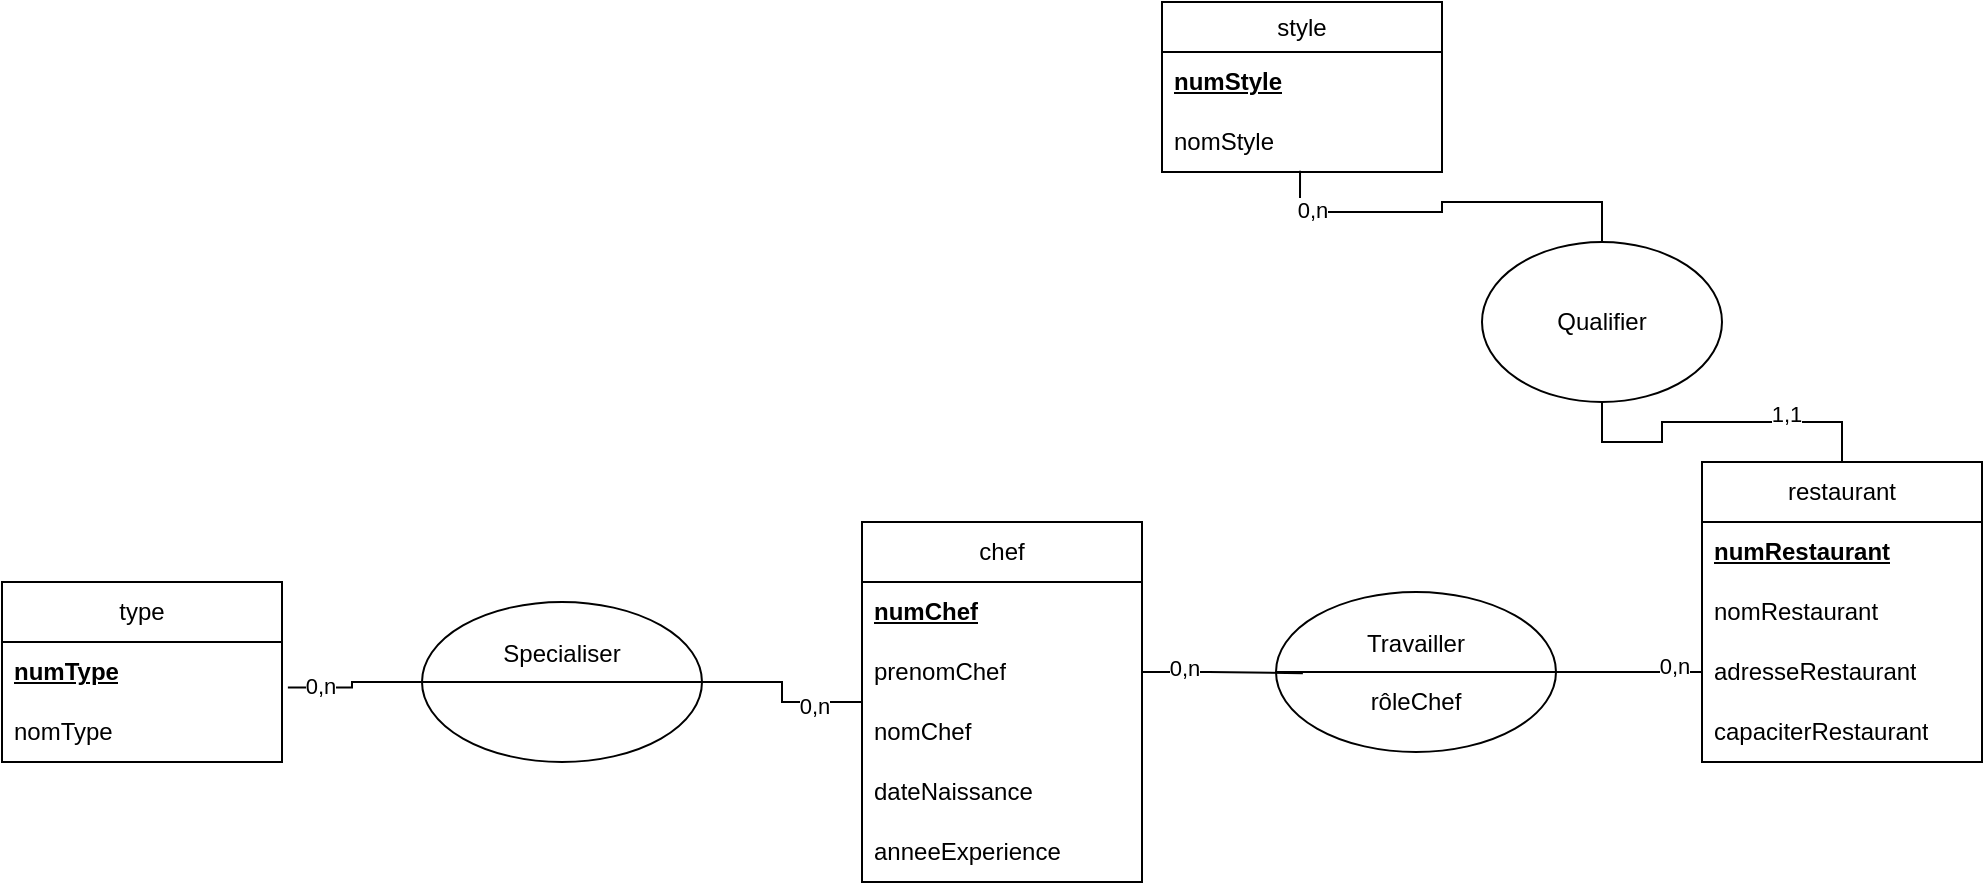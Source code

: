 <mxfile version="26.1.1" pages="3">
  <diagram name="mcd" id="TkbQL90yVAFRv39tWfYX">
    <mxGraphModel dx="1050" dy="1708" grid="1" gridSize="10" guides="1" tooltips="1" connect="1" arrows="1" fold="1" page="1" pageScale="1" pageWidth="827" pageHeight="1169" math="0" shadow="0">
      <root>
        <mxCell id="0" />
        <mxCell id="1" parent="0" />
        <mxCell id="Yyo-QYmHLI4kp4ZCYcUg-14" style="edgeStyle=orthogonalEdgeStyle;rounded=0;orthogonalLoop=1;jettySize=auto;html=1;entryX=1;entryY=0.5;entryDx=0;entryDy=0;endArrow=none;startFill=0;" edge="1" parent="1" source="Yyo-QYmHLI4kp4ZCYcUg-2" target="Yyo-QYmHLI4kp4ZCYcUg-12">
          <mxGeometry relative="1" as="geometry" />
        </mxCell>
        <mxCell id="Yyo-QYmHLI4kp4ZCYcUg-16" value="0,n" style="edgeLabel;html=1;align=center;verticalAlign=middle;resizable=0;points=[];" vertex="1" connectable="0" parent="Yyo-QYmHLI4kp4ZCYcUg-14">
          <mxGeometry x="-0.459" y="2" relative="1" as="geometry">
            <mxPoint as="offset" />
          </mxGeometry>
        </mxCell>
        <mxCell id="Yyo-QYmHLI4kp4ZCYcUg-2" value="chef" style="swimlane;fontStyle=0;childLayout=stackLayout;horizontal=1;startSize=30;horizontalStack=0;resizeParent=1;resizeParentMax=0;resizeLast=0;collapsible=1;marginBottom=0;whiteSpace=wrap;html=1;" vertex="1" parent="1">
          <mxGeometry x="480" y="110" width="140" height="180" as="geometry" />
        </mxCell>
        <mxCell id="Yyo-QYmHLI4kp4ZCYcUg-3" value="&lt;b&gt;&lt;u&gt;numChef&lt;/u&gt;&lt;/b&gt;" style="text;strokeColor=none;fillColor=none;align=left;verticalAlign=middle;spacingLeft=4;spacingRight=4;overflow=hidden;points=[[0,0.5],[1,0.5]];portConstraint=eastwest;rotatable=0;whiteSpace=wrap;html=1;" vertex="1" parent="Yyo-QYmHLI4kp4ZCYcUg-2">
          <mxGeometry y="30" width="140" height="30" as="geometry" />
        </mxCell>
        <mxCell id="Yyo-QYmHLI4kp4ZCYcUg-4" value="prenomChef" style="text;strokeColor=none;fillColor=none;align=left;verticalAlign=middle;spacingLeft=4;spacingRight=4;overflow=hidden;points=[[0,0.5],[1,0.5]];portConstraint=eastwest;rotatable=0;whiteSpace=wrap;html=1;" vertex="1" parent="Yyo-QYmHLI4kp4ZCYcUg-2">
          <mxGeometry y="60" width="140" height="30" as="geometry" />
        </mxCell>
        <mxCell id="Yyo-QYmHLI4kp4ZCYcUg-5" value="nomChef" style="text;strokeColor=none;fillColor=none;align=left;verticalAlign=middle;spacingLeft=4;spacingRight=4;overflow=hidden;points=[[0,0.5],[1,0.5]];portConstraint=eastwest;rotatable=0;whiteSpace=wrap;html=1;" vertex="1" parent="Yyo-QYmHLI4kp4ZCYcUg-2">
          <mxGeometry y="90" width="140" height="30" as="geometry" />
        </mxCell>
        <mxCell id="Yyo-QYmHLI4kp4ZCYcUg-6" value="dateNaissance" style="text;strokeColor=none;fillColor=none;align=left;verticalAlign=middle;spacingLeft=4;spacingRight=4;overflow=hidden;points=[[0,0.5],[1,0.5]];portConstraint=eastwest;rotatable=0;whiteSpace=wrap;html=1;" vertex="1" parent="Yyo-QYmHLI4kp4ZCYcUg-2">
          <mxGeometry y="120" width="140" height="30" as="geometry" />
        </mxCell>
        <mxCell id="vTK9TluykYITqe4V12YM-1" value="anneeExperience" style="text;strokeColor=none;fillColor=none;align=left;verticalAlign=middle;spacingLeft=4;spacingRight=4;overflow=hidden;points=[[0,0.5],[1,0.5]];portConstraint=eastwest;rotatable=0;whiteSpace=wrap;html=1;" vertex="1" parent="Yyo-QYmHLI4kp4ZCYcUg-2">
          <mxGeometry y="150" width="140" height="30" as="geometry" />
        </mxCell>
        <mxCell id="Yyo-QYmHLI4kp4ZCYcUg-7" value="type" style="swimlane;fontStyle=0;childLayout=stackLayout;horizontal=1;startSize=30;horizontalStack=0;resizeParent=1;resizeParentMax=0;resizeLast=0;collapsible=1;marginBottom=0;whiteSpace=wrap;html=1;" vertex="1" parent="1">
          <mxGeometry x="50" y="140" width="140" height="90" as="geometry" />
        </mxCell>
        <mxCell id="Yyo-QYmHLI4kp4ZCYcUg-8" value="&lt;b&gt;&lt;u&gt;numType&lt;/u&gt;&lt;/b&gt;" style="text;strokeColor=none;fillColor=none;align=left;verticalAlign=middle;spacingLeft=4;spacingRight=4;overflow=hidden;points=[[0,0.5],[1,0.5]];portConstraint=eastwest;rotatable=0;whiteSpace=wrap;html=1;" vertex="1" parent="Yyo-QYmHLI4kp4ZCYcUg-7">
          <mxGeometry y="30" width="140" height="30" as="geometry" />
        </mxCell>
        <mxCell id="Yyo-QYmHLI4kp4ZCYcUg-9" value="nomType" style="text;strokeColor=none;fillColor=none;align=left;verticalAlign=middle;spacingLeft=4;spacingRight=4;overflow=hidden;points=[[0,0.5],[1,0.5]];portConstraint=eastwest;rotatable=0;whiteSpace=wrap;html=1;" vertex="1" parent="Yyo-QYmHLI4kp4ZCYcUg-7">
          <mxGeometry y="60" width="140" height="30" as="geometry" />
        </mxCell>
        <mxCell id="Yyo-QYmHLI4kp4ZCYcUg-12" value="&lt;div&gt;Specialiser&lt;/div&gt;&lt;div&gt;&lt;br&gt;&lt;/div&gt;&lt;div&gt;&lt;br&gt;&lt;/div&gt;" style="shape=lineEllipse;perimeter=ellipsePerimeter;whiteSpace=wrap;html=1;backgroundOutline=1;" vertex="1" parent="1">
          <mxGeometry x="260" y="150" width="140" height="80" as="geometry" />
        </mxCell>
        <mxCell id="Yyo-QYmHLI4kp4ZCYcUg-13" style="edgeStyle=orthogonalEdgeStyle;rounded=0;orthogonalLoop=1;jettySize=auto;html=1;entryX=1.021;entryY=0.76;entryDx=0;entryDy=0;entryPerimeter=0;endArrow=none;startFill=0;" edge="1" parent="1" source="Yyo-QYmHLI4kp4ZCYcUg-12" target="Yyo-QYmHLI4kp4ZCYcUg-8">
          <mxGeometry relative="1" as="geometry" />
        </mxCell>
        <mxCell id="Yyo-QYmHLI4kp4ZCYcUg-15" value="0,n" style="edgeLabel;html=1;align=center;verticalAlign=middle;resizable=0;points=[];" vertex="1" connectable="0" parent="Yyo-QYmHLI4kp4ZCYcUg-13">
          <mxGeometry x="0.564" y="-1" relative="1" as="geometry">
            <mxPoint as="offset" />
          </mxGeometry>
        </mxCell>
        <mxCell id="Yyo-QYmHLI4kp4ZCYcUg-31" style="edgeStyle=orthogonalEdgeStyle;rounded=0;orthogonalLoop=1;jettySize=auto;html=1;entryX=0.5;entryY=1;entryDx=0;entryDy=0;endArrow=none;startFill=0;" edge="1" parent="1" source="Yyo-QYmHLI4kp4ZCYcUg-17" target="Yyo-QYmHLI4kp4ZCYcUg-29">
          <mxGeometry relative="1" as="geometry" />
        </mxCell>
        <mxCell id="Yyo-QYmHLI4kp4ZCYcUg-33" value="1,1" style="edgeLabel;html=1;align=center;verticalAlign=middle;resizable=0;points=[];" vertex="1" connectable="0" parent="Yyo-QYmHLI4kp4ZCYcUg-31">
          <mxGeometry x="-0.433" y="-4" relative="1" as="geometry">
            <mxPoint as="offset" />
          </mxGeometry>
        </mxCell>
        <mxCell id="Yyo-QYmHLI4kp4ZCYcUg-17" value="restaurant" style="swimlane;fontStyle=0;childLayout=stackLayout;horizontal=1;startSize=30;horizontalStack=0;resizeParent=1;resizeParentMax=0;resizeLast=0;collapsible=1;marginBottom=0;whiteSpace=wrap;html=1;" vertex="1" parent="1">
          <mxGeometry x="900" y="80" width="140" height="150" as="geometry" />
        </mxCell>
        <mxCell id="Yyo-QYmHLI4kp4ZCYcUg-18" value="&lt;b&gt;&lt;u&gt;numRestaurant&lt;/u&gt;&lt;/b&gt;" style="text;strokeColor=none;fillColor=none;align=left;verticalAlign=middle;spacingLeft=4;spacingRight=4;overflow=hidden;points=[[0,0.5],[1,0.5]];portConstraint=eastwest;rotatable=0;whiteSpace=wrap;html=1;" vertex="1" parent="Yyo-QYmHLI4kp4ZCYcUg-17">
          <mxGeometry y="30" width="140" height="30" as="geometry" />
        </mxCell>
        <mxCell id="Yyo-QYmHLI4kp4ZCYcUg-19" value="nomRestaurant" style="text;strokeColor=none;fillColor=none;align=left;verticalAlign=middle;spacingLeft=4;spacingRight=4;overflow=hidden;points=[[0,0.5],[1,0.5]];portConstraint=eastwest;rotatable=0;whiteSpace=wrap;html=1;" vertex="1" parent="Yyo-QYmHLI4kp4ZCYcUg-17">
          <mxGeometry y="60" width="140" height="30" as="geometry" />
        </mxCell>
        <mxCell id="Yyo-QYmHLI4kp4ZCYcUg-20" value="adresseRestaurant" style="text;strokeColor=none;fillColor=none;align=left;verticalAlign=middle;spacingLeft=4;spacingRight=4;overflow=hidden;points=[[0,0.5],[1,0.5]];portConstraint=eastwest;rotatable=0;whiteSpace=wrap;html=1;" vertex="1" parent="Yyo-QYmHLI4kp4ZCYcUg-17">
          <mxGeometry y="90" width="140" height="30" as="geometry" />
        </mxCell>
        <mxCell id="Yyo-QYmHLI4kp4ZCYcUg-28" value="capaciterRestaurant" style="text;strokeColor=none;fillColor=none;align=left;verticalAlign=middle;spacingLeft=4;spacingRight=4;overflow=hidden;points=[[0,0.5],[1,0.5]];portConstraint=eastwest;rotatable=0;whiteSpace=wrap;html=1;" vertex="1" parent="Yyo-QYmHLI4kp4ZCYcUg-17">
          <mxGeometry y="120" width="140" height="30" as="geometry" />
        </mxCell>
        <mxCell id="Yyo-QYmHLI4kp4ZCYcUg-23" value="style" style="swimlane;fontStyle=0;childLayout=stackLayout;horizontal=1;startSize=25;horizontalStack=0;resizeParent=1;resizeParentMax=0;resizeLast=0;collapsible=1;marginBottom=0;whiteSpace=wrap;html=1;" vertex="1" parent="1">
          <mxGeometry x="630" y="-150" width="140" height="85" as="geometry" />
        </mxCell>
        <mxCell id="Yyo-QYmHLI4kp4ZCYcUg-24" value="&lt;b&gt;&lt;u&gt;numStyle&lt;/u&gt;&lt;/b&gt;" style="text;strokeColor=none;fillColor=none;align=left;verticalAlign=middle;spacingLeft=4;spacingRight=4;overflow=hidden;points=[[0,0.5],[1,0.5]];portConstraint=eastwest;rotatable=0;whiteSpace=wrap;html=1;" vertex="1" parent="Yyo-QYmHLI4kp4ZCYcUg-23">
          <mxGeometry y="25" width="140" height="30" as="geometry" />
        </mxCell>
        <mxCell id="Yyo-QYmHLI4kp4ZCYcUg-25" value="nomStyle" style="text;strokeColor=none;fillColor=none;align=left;verticalAlign=middle;spacingLeft=4;spacingRight=4;overflow=hidden;points=[[0,0.5],[1,0.5]];portConstraint=eastwest;rotatable=0;whiteSpace=wrap;html=1;" vertex="1" parent="Yyo-QYmHLI4kp4ZCYcUg-23">
          <mxGeometry y="55" width="140" height="30" as="geometry" />
        </mxCell>
        <mxCell id="Yyo-QYmHLI4kp4ZCYcUg-29" value="Qualifier" style="ellipse;whiteSpace=wrap;html=1;" vertex="1" parent="1">
          <mxGeometry x="790" y="-30" width="120" height="80" as="geometry" />
        </mxCell>
        <mxCell id="Yyo-QYmHLI4kp4ZCYcUg-30" style="edgeStyle=orthogonalEdgeStyle;rounded=0;orthogonalLoop=1;jettySize=auto;html=1;entryX=0.493;entryY=0.98;entryDx=0;entryDy=0;entryPerimeter=0;endArrow=none;startFill=0;" edge="1" parent="1" source="Yyo-QYmHLI4kp4ZCYcUg-29" target="Yyo-QYmHLI4kp4ZCYcUg-25">
          <mxGeometry relative="1" as="geometry" />
        </mxCell>
        <mxCell id="Yyo-QYmHLI4kp4ZCYcUg-32" value="0,n" style="edgeLabel;html=1;align=center;verticalAlign=middle;resizable=0;points=[];" vertex="1" connectable="0" parent="Yyo-QYmHLI4kp4ZCYcUg-30">
          <mxGeometry x="0.732" y="-1" relative="1" as="geometry">
            <mxPoint as="offset" />
          </mxGeometry>
        </mxCell>
        <mxCell id="Yyo-QYmHLI4kp4ZCYcUg-36" style="edgeStyle=orthogonalEdgeStyle;rounded=0;orthogonalLoop=1;jettySize=auto;html=1;entryX=0;entryY=0.5;entryDx=0;entryDy=0;endArrow=none;startFill=0;" edge="1" parent="1" source="Yyo-QYmHLI4kp4ZCYcUg-34" target="Yyo-QYmHLI4kp4ZCYcUg-20">
          <mxGeometry relative="1" as="geometry" />
        </mxCell>
        <mxCell id="Yyo-QYmHLI4kp4ZCYcUg-38" value="0,n" style="edgeLabel;html=1;align=center;verticalAlign=middle;resizable=0;points=[];" vertex="1" connectable="0" parent="Yyo-QYmHLI4kp4ZCYcUg-36">
          <mxGeometry x="0.616" y="3" relative="1" as="geometry">
            <mxPoint as="offset" />
          </mxGeometry>
        </mxCell>
        <mxCell id="Yyo-QYmHLI4kp4ZCYcUg-34" value="&lt;div&gt;Travailler&lt;/div&gt;&lt;div&gt;&lt;br&gt;&lt;/div&gt;&lt;div&gt;rôleChef&lt;/div&gt;" style="shape=lineEllipse;perimeter=ellipsePerimeter;whiteSpace=wrap;html=1;backgroundOutline=1;" vertex="1" parent="1">
          <mxGeometry x="687" y="145" width="140" height="80" as="geometry" />
        </mxCell>
        <mxCell id="Yyo-QYmHLI4kp4ZCYcUg-35" style="edgeStyle=orthogonalEdgeStyle;rounded=0;orthogonalLoop=1;jettySize=auto;html=1;entryX=0.096;entryY=0.508;entryDx=0;entryDy=0;entryPerimeter=0;endArrow=none;startFill=0;" edge="1" parent="1" source="Yyo-QYmHLI4kp4ZCYcUg-4" target="Yyo-QYmHLI4kp4ZCYcUg-34">
          <mxGeometry relative="1" as="geometry" />
        </mxCell>
        <mxCell id="Yyo-QYmHLI4kp4ZCYcUg-37" value="0,n" style="edgeLabel;html=1;align=center;verticalAlign=middle;resizable=0;points=[];" vertex="1" connectable="0" parent="Yyo-QYmHLI4kp4ZCYcUg-35">
          <mxGeometry x="-0.482" y="2" relative="1" as="geometry">
            <mxPoint as="offset" />
          </mxGeometry>
        </mxCell>
      </root>
    </mxGraphModel>
  </diagram>
  <diagram id="rBZTbhbPc0pk3JGxmrT7" name="mld">
    <mxGraphModel dx="1050" dy="1708" grid="1" gridSize="10" guides="1" tooltips="1" connect="1" arrows="1" fold="1" page="1" pageScale="1" pageWidth="827" pageHeight="1169" math="0" shadow="0">
      <root>
        <mxCell id="0" />
        <mxCell id="1" parent="0" />
        <mxCell id="uiMuHi0qjy-XrD1mPmZh-3" value="chef" style="swimlane;fontStyle=0;childLayout=stackLayout;horizontal=1;startSize=30;horizontalStack=0;resizeParent=1;resizeParentMax=0;resizeLast=0;collapsible=1;marginBottom=0;whiteSpace=wrap;html=1;" vertex="1" parent="1">
          <mxGeometry x="480" y="110" width="140" height="180" as="geometry" />
        </mxCell>
        <mxCell id="uiMuHi0qjy-XrD1mPmZh-4" value="&lt;b&gt;&lt;u&gt;id&lt;/u&gt;&lt;/b&gt;" style="text;strokeColor=none;fillColor=none;align=left;verticalAlign=middle;spacingLeft=4;spacingRight=4;overflow=hidden;points=[[0,0.5],[1,0.5]];portConstraint=eastwest;rotatable=0;whiteSpace=wrap;html=1;" vertex="1" parent="uiMuHi0qjy-XrD1mPmZh-3">
          <mxGeometry y="30" width="140" height="30" as="geometry" />
        </mxCell>
        <mxCell id="uiMuHi0qjy-XrD1mPmZh-5" value="prenom" style="text;strokeColor=none;fillColor=none;align=left;verticalAlign=middle;spacingLeft=4;spacingRight=4;overflow=hidden;points=[[0,0.5],[1,0.5]];portConstraint=eastwest;rotatable=0;whiteSpace=wrap;html=1;" vertex="1" parent="uiMuHi0qjy-XrD1mPmZh-3">
          <mxGeometry y="60" width="140" height="30" as="geometry" />
        </mxCell>
        <mxCell id="uiMuHi0qjy-XrD1mPmZh-6" value="nom" style="text;strokeColor=none;fillColor=none;align=left;verticalAlign=middle;spacingLeft=4;spacingRight=4;overflow=hidden;points=[[0,0.5],[1,0.5]];portConstraint=eastwest;rotatable=0;whiteSpace=wrap;html=1;" vertex="1" parent="uiMuHi0qjy-XrD1mPmZh-3">
          <mxGeometry y="90" width="140" height="30" as="geometry" />
        </mxCell>
        <mxCell id="uiMuHi0qjy-XrD1mPmZh-7" value="date_naissance" style="text;strokeColor=none;fillColor=none;align=left;verticalAlign=middle;spacingLeft=4;spacingRight=4;overflow=hidden;points=[[0,0.5],[1,0.5]];portConstraint=eastwest;rotatable=0;whiteSpace=wrap;html=1;" vertex="1" parent="uiMuHi0qjy-XrD1mPmZh-3">
          <mxGeometry y="120" width="140" height="30" as="geometry" />
        </mxCell>
        <mxCell id="_yqMTW2iZkkh0C60ApT6-1" value="experience_annee" style="text;strokeColor=none;fillColor=none;align=left;verticalAlign=middle;spacingLeft=4;spacingRight=4;overflow=hidden;points=[[0,0.5],[1,0.5]];portConstraint=eastwest;rotatable=0;whiteSpace=wrap;html=1;" vertex="1" parent="uiMuHi0qjy-XrD1mPmZh-3">
          <mxGeometry y="150" width="140" height="30" as="geometry" />
        </mxCell>
        <mxCell id="7APqORrRp5YT8Qachhga-1" style="edgeStyle=orthogonalEdgeStyle;rounded=0;orthogonalLoop=1;jettySize=auto;html=1;entryX=0;entryY=0.5;entryDx=0;entryDy=0;endArrow=none;startFill=0;" edge="1" parent="1" source="uiMuHi0qjy-XrD1mPmZh-8" target="kLynsQt89V899JYGcEsJ-3">
          <mxGeometry relative="1" as="geometry" />
        </mxCell>
        <mxCell id="uiMuHi0qjy-XrD1mPmZh-8" value="type" style="swimlane;fontStyle=0;childLayout=stackLayout;horizontal=1;startSize=30;horizontalStack=0;resizeParent=1;resizeParentMax=0;resizeLast=0;collapsible=1;marginBottom=0;whiteSpace=wrap;html=1;" vertex="1" parent="1">
          <mxGeometry x="40" y="135" width="140" height="90" as="geometry" />
        </mxCell>
        <mxCell id="uiMuHi0qjy-XrD1mPmZh-9" value="&lt;b&gt;&lt;u&gt;id&lt;/u&gt;&lt;/b&gt;" style="text;strokeColor=none;fillColor=none;align=left;verticalAlign=middle;spacingLeft=4;spacingRight=4;overflow=hidden;points=[[0,0.5],[1,0.5]];portConstraint=eastwest;rotatable=0;whiteSpace=wrap;html=1;" vertex="1" parent="uiMuHi0qjy-XrD1mPmZh-8">
          <mxGeometry y="30" width="140" height="30" as="geometry" />
        </mxCell>
        <mxCell id="uiMuHi0qjy-XrD1mPmZh-10" value="nom" style="text;strokeColor=none;fillColor=none;align=left;verticalAlign=middle;spacingLeft=4;spacingRight=4;overflow=hidden;points=[[0,0.5],[1,0.5]];portConstraint=eastwest;rotatable=0;whiteSpace=wrap;html=1;" vertex="1" parent="uiMuHi0qjy-XrD1mPmZh-8">
          <mxGeometry y="60" width="140" height="30" as="geometry" />
        </mxCell>
        <mxCell id="uiMuHi0qjy-XrD1mPmZh-16" value="restaurant" style="swimlane;fontStyle=0;childLayout=stackLayout;horizontal=1;startSize=30;horizontalStack=0;resizeParent=1;resizeParentMax=0;resizeLast=0;collapsible=1;marginBottom=0;whiteSpace=wrap;html=1;" vertex="1" parent="1">
          <mxGeometry x="930" y="45" width="140" height="180" as="geometry" />
        </mxCell>
        <mxCell id="uiMuHi0qjy-XrD1mPmZh-17" value="&lt;b&gt;&lt;u&gt;id&lt;/u&gt;&lt;/b&gt;" style="text;strokeColor=none;fillColor=none;align=left;verticalAlign=middle;spacingLeft=4;spacingRight=4;overflow=hidden;points=[[0,0.5],[1,0.5]];portConstraint=eastwest;rotatable=0;whiteSpace=wrap;html=1;" vertex="1" parent="uiMuHi0qjy-XrD1mPmZh-16">
          <mxGeometry y="30" width="140" height="30" as="geometry" />
        </mxCell>
        <mxCell id="uiMuHi0qjy-XrD1mPmZh-18" value="nom" style="text;strokeColor=none;fillColor=none;align=left;verticalAlign=middle;spacingLeft=4;spacingRight=4;overflow=hidden;points=[[0,0.5],[1,0.5]];portConstraint=eastwest;rotatable=0;whiteSpace=wrap;html=1;" vertex="1" parent="uiMuHi0qjy-XrD1mPmZh-16">
          <mxGeometry y="60" width="140" height="30" as="geometry" />
        </mxCell>
        <mxCell id="uiMuHi0qjy-XrD1mPmZh-19" value="adresse" style="text;strokeColor=none;fillColor=none;align=left;verticalAlign=middle;spacingLeft=4;spacingRight=4;overflow=hidden;points=[[0,0.5],[1,0.5]];portConstraint=eastwest;rotatable=0;whiteSpace=wrap;html=1;" vertex="1" parent="uiMuHi0qjy-XrD1mPmZh-16">
          <mxGeometry y="90" width="140" height="30" as="geometry" />
        </mxCell>
        <mxCell id="uiMuHi0qjy-XrD1mPmZh-21" value="capaciter" style="text;strokeColor=none;fillColor=none;align=left;verticalAlign=middle;spacingLeft=4;spacingRight=4;overflow=hidden;points=[[0,0.5],[1,0.5]];portConstraint=eastwest;rotatable=0;whiteSpace=wrap;html=1;" vertex="1" parent="uiMuHi0qjy-XrD1mPmZh-16">
          <mxGeometry y="120" width="140" height="30" as="geometry" />
        </mxCell>
        <mxCell id="YLu5c8gg_OcrEBdas6zX-1" value="&lt;i&gt;#style_id&lt;/i&gt;" style="text;strokeColor=none;fillColor=none;align=left;verticalAlign=middle;spacingLeft=4;spacingRight=4;overflow=hidden;points=[[0,0.5],[1,0.5]];portConstraint=eastwest;rotatable=0;whiteSpace=wrap;html=1;" vertex="1" parent="uiMuHi0qjy-XrD1mPmZh-16">
          <mxGeometry y="150" width="140" height="30" as="geometry" />
        </mxCell>
        <mxCell id="uiMuHi0qjy-XrD1mPmZh-22" value="style" style="swimlane;fontStyle=0;childLayout=stackLayout;horizontal=1;startSize=25;horizontalStack=0;resizeParent=1;resizeParentMax=0;resizeLast=0;collapsible=1;marginBottom=0;whiteSpace=wrap;html=1;" vertex="1" parent="1">
          <mxGeometry x="930" y="-120" width="140" height="85" as="geometry" />
        </mxCell>
        <mxCell id="uiMuHi0qjy-XrD1mPmZh-23" value="&lt;b&gt;&lt;u&gt;id&lt;/u&gt;&lt;/b&gt;" style="text;strokeColor=none;fillColor=none;align=left;verticalAlign=middle;spacingLeft=4;spacingRight=4;overflow=hidden;points=[[0,0.5],[1,0.5]];portConstraint=eastwest;rotatable=0;whiteSpace=wrap;html=1;" vertex="1" parent="uiMuHi0qjy-XrD1mPmZh-22">
          <mxGeometry y="25" width="140" height="30" as="geometry" />
        </mxCell>
        <mxCell id="uiMuHi0qjy-XrD1mPmZh-24" value="nom" style="text;strokeColor=none;fillColor=none;align=left;verticalAlign=middle;spacingLeft=4;spacingRight=4;overflow=hidden;points=[[0,0.5],[1,0.5]];portConstraint=eastwest;rotatable=0;whiteSpace=wrap;html=1;" vertex="1" parent="uiMuHi0qjy-XrD1mPmZh-22">
          <mxGeometry y="55" width="140" height="30" as="geometry" />
        </mxCell>
        <mxCell id="kLynsQt89V899JYGcEsJ-1" value="chef_type" style="swimlane;fontStyle=0;childLayout=stackLayout;horizontal=1;startSize=30;horizontalStack=0;resizeParent=1;resizeParentMax=0;resizeLast=0;collapsible=1;marginBottom=0;whiteSpace=wrap;html=1;" vertex="1" parent="1">
          <mxGeometry x="260" y="135" width="140" height="90" as="geometry" />
        </mxCell>
        <mxCell id="kLynsQt89V899JYGcEsJ-2" value="&lt;b&gt;&lt;i&gt;&lt;u&gt;#chef_id&lt;/u&gt;&lt;/i&gt;&lt;/b&gt;" style="text;strokeColor=none;fillColor=none;align=left;verticalAlign=middle;spacingLeft=4;spacingRight=4;overflow=hidden;points=[[0,0.5],[1,0.5]];portConstraint=eastwest;rotatable=0;whiteSpace=wrap;html=1;" vertex="1" parent="kLynsQt89V899JYGcEsJ-1">
          <mxGeometry y="30" width="140" height="30" as="geometry" />
        </mxCell>
        <mxCell id="kLynsQt89V899JYGcEsJ-3" value="&lt;b&gt;&lt;u&gt;&lt;i&gt;#type_id&lt;/i&gt;&lt;/u&gt;&lt;/b&gt;" style="text;strokeColor=none;fillColor=none;align=left;verticalAlign=middle;spacingLeft=4;spacingRight=4;overflow=hidden;points=[[0,0.5],[1,0.5]];portConstraint=eastwest;rotatable=0;whiteSpace=wrap;html=1;" vertex="1" parent="kLynsQt89V899JYGcEsJ-1">
          <mxGeometry y="60" width="140" height="30" as="geometry" />
        </mxCell>
        <mxCell id="7APqORrRp5YT8Qachhga-2" style="edgeStyle=orthogonalEdgeStyle;rounded=0;orthogonalLoop=1;jettySize=auto;html=1;endArrow=none;startFill=0;" edge="1" parent="1" source="uiMuHi0qjy-XrD1mPmZh-4" target="kLynsQt89V899JYGcEsJ-2">
          <mxGeometry relative="1" as="geometry" />
        </mxCell>
        <mxCell id="7APqORrRp5YT8Qachhga-9" value="chef_restaurant" style="swimlane;fontStyle=0;childLayout=stackLayout;horizontal=1;startSize=30;horizontalStack=0;resizeParent=1;resizeParentMax=0;resizeLast=0;collapsible=1;marginBottom=0;whiteSpace=wrap;html=1;" vertex="1" parent="1">
          <mxGeometry x="700" y="125" width="140" height="120" as="geometry" />
        </mxCell>
        <mxCell id="7APqORrRp5YT8Qachhga-10" value="&lt;b&gt;&lt;i&gt;&lt;u&gt;#chef_id&lt;/u&gt;&lt;/i&gt;&lt;/b&gt;" style="text;strokeColor=none;fillColor=none;align=left;verticalAlign=middle;spacingLeft=4;spacingRight=4;overflow=hidden;points=[[0,0.5],[1,0.5]];portConstraint=eastwest;rotatable=0;whiteSpace=wrap;html=1;" vertex="1" parent="7APqORrRp5YT8Qachhga-9">
          <mxGeometry y="30" width="140" height="30" as="geometry" />
        </mxCell>
        <mxCell id="7APqORrRp5YT8Qachhga-11" value="&lt;b&gt;&lt;u&gt;&lt;i&gt;#restaurant_id&lt;/i&gt;&lt;/u&gt;&lt;/b&gt;" style="text;strokeColor=none;fillColor=none;align=left;verticalAlign=middle;spacingLeft=4;spacingRight=4;overflow=hidden;points=[[0,0.5],[1,0.5]];portConstraint=eastwest;rotatable=0;whiteSpace=wrap;html=1;" vertex="1" parent="7APqORrRp5YT8Qachhga-9">
          <mxGeometry y="60" width="140" height="30" as="geometry" />
        </mxCell>
        <mxCell id="7APqORrRp5YT8Qachhga-12" value="role" style="text;strokeColor=none;fillColor=none;align=left;verticalAlign=middle;spacingLeft=4;spacingRight=4;overflow=hidden;points=[[0,0.5],[1,0.5]];portConstraint=eastwest;rotatable=0;whiteSpace=wrap;html=1;" vertex="1" parent="7APqORrRp5YT8Qachhga-9">
          <mxGeometry y="90" width="140" height="30" as="geometry" />
        </mxCell>
        <mxCell id="vUvkOHzwPRBlxsTxpb6U-1" style="edgeStyle=orthogonalEdgeStyle;rounded=0;orthogonalLoop=1;jettySize=auto;html=1;endArrow=none;startFill=0;" edge="1" parent="1" source="uiMuHi0qjy-XrD1mPmZh-4" target="7APqORrRp5YT8Qachhga-10">
          <mxGeometry relative="1" as="geometry" />
        </mxCell>
        <mxCell id="vUvkOHzwPRBlxsTxpb6U-2" style="edgeStyle=orthogonalEdgeStyle;rounded=0;orthogonalLoop=1;jettySize=auto;html=1;entryX=1;entryY=0.5;entryDx=0;entryDy=0;endArrow=none;startFill=0;" edge="1" parent="1" source="uiMuHi0qjy-XrD1mPmZh-17" target="7APqORrRp5YT8Qachhga-11">
          <mxGeometry relative="1" as="geometry" />
        </mxCell>
        <mxCell id="YLu5c8gg_OcrEBdas6zX-3" style="edgeStyle=orthogonalEdgeStyle;rounded=0;orthogonalLoop=1;jettySize=auto;html=1;entryX=1;entryY=0.5;entryDx=0;entryDy=0;endArrow=none;startFill=0;" edge="1" parent="1" source="uiMuHi0qjy-XrD1mPmZh-23" target="YLu5c8gg_OcrEBdas6zX-1">
          <mxGeometry relative="1" as="geometry">
            <Array as="points">
              <mxPoint x="1090" y="-80" />
              <mxPoint x="1090" y="210" />
            </Array>
          </mxGeometry>
        </mxCell>
      </root>
    </mxGraphModel>
  </diagram>
  <diagram id="9FeVT5RXCBX9rKfrfaUo" name="mpd">
    <mxGraphModel dx="1290" dy="1708" grid="1" gridSize="10" guides="1" tooltips="1" connect="1" arrows="1" fold="1" page="1" pageScale="1" pageWidth="827" pageHeight="1169" math="0" shadow="0">
      <root>
        <mxCell id="0" />
        <mxCell id="1" parent="0" />
        <mxCell id="RWNAwZIY-ArWDo2i5c4R-1" value="chef" style="swimlane;fontStyle=0;childLayout=stackLayout;horizontal=1;startSize=30;horizontalStack=0;resizeParent=1;resizeParentMax=0;resizeLast=0;collapsible=1;marginBottom=0;whiteSpace=wrap;html=1;" vertex="1" parent="1">
          <mxGeometry x="480" y="110" width="140" height="180" as="geometry" />
        </mxCell>
        <mxCell id="RWNAwZIY-ArWDo2i5c4R-2" value="&lt;b&gt;&lt;u&gt;id&lt;/u&gt;&lt;/b&gt;&lt;span style=&quot;white-space: pre;&quot;&gt;&#x9;&lt;/span&gt;&lt;span style=&quot;white-space: pre;&quot;&gt;&#x9;&lt;/span&gt;&lt;span style=&quot;white-space: pre;&quot;&gt;&#x9;&lt;/span&gt;&lt;span style=&quot;white-space: pre;&quot;&gt;&#x9;&lt;/span&gt;INT" style="text;strokeColor=none;fillColor=none;align=left;verticalAlign=middle;spacingLeft=4;spacingRight=4;overflow=hidden;points=[[0,0.5],[1,0.5]];portConstraint=eastwest;rotatable=0;whiteSpace=wrap;html=1;" vertex="1" parent="RWNAwZIY-ArWDo2i5c4R-1">
          <mxGeometry y="30" width="140" height="30" as="geometry" />
        </mxCell>
        <mxCell id="RWNAwZIY-ArWDo2i5c4R-3" value="prenom VARCHAR(255)" style="text;strokeColor=none;fillColor=none;align=left;verticalAlign=middle;spacingLeft=4;spacingRight=4;overflow=hidden;points=[[0,0.5],[1,0.5]];portConstraint=eastwest;rotatable=0;whiteSpace=wrap;html=1;" vertex="1" parent="RWNAwZIY-ArWDo2i5c4R-1">
          <mxGeometry y="60" width="140" height="30" as="geometry" />
        </mxCell>
        <mxCell id="RWNAwZIY-ArWDo2i5c4R-4" value="nom&amp;nbsp;&amp;nbsp;&amp;nbsp;&amp;nbsp;&amp;nbsp; VARCHAR(255)" style="text;strokeColor=none;fillColor=none;align=left;verticalAlign=middle;spacingLeft=4;spacingRight=4;overflow=hidden;points=[[0,0.5],[1,0.5]];portConstraint=eastwest;rotatable=0;whiteSpace=wrap;html=1;" vertex="1" parent="RWNAwZIY-ArWDo2i5c4R-1">
          <mxGeometry y="90" width="140" height="30" as="geometry" />
        </mxCell>
        <mxCell id="RWNAwZIY-ArWDo2i5c4R-5" value="date_naissance&amp;nbsp;&amp;nbsp; DATE" style="text;strokeColor=none;fillColor=none;align=left;verticalAlign=middle;spacingLeft=4;spacingRight=4;overflow=hidden;points=[[0,0.5],[1,0.5]];portConstraint=eastwest;rotatable=0;whiteSpace=wrap;html=1;" vertex="1" parent="RWNAwZIY-ArWDo2i5c4R-1">
          <mxGeometry y="120" width="140" height="30" as="geometry" />
        </mxCell>
        <mxCell id="RWNAwZIY-ArWDo2i5c4R-6" value="experience_annee&amp;nbsp; INT" style="text;strokeColor=none;fillColor=none;align=left;verticalAlign=middle;spacingLeft=4;spacingRight=4;overflow=hidden;points=[[0,0.5],[1,0.5]];portConstraint=eastwest;rotatable=0;whiteSpace=wrap;html=1;" vertex="1" parent="RWNAwZIY-ArWDo2i5c4R-1">
          <mxGeometry y="150" width="140" height="30" as="geometry" />
        </mxCell>
        <mxCell id="RWNAwZIY-ArWDo2i5c4R-7" style="edgeStyle=orthogonalEdgeStyle;rounded=0;orthogonalLoop=1;jettySize=auto;html=1;entryX=0;entryY=0.5;entryDx=0;entryDy=0;endArrow=none;startFill=0;" edge="1" parent="1" source="RWNAwZIY-ArWDo2i5c4R-8" target="RWNAwZIY-ArWDo2i5c4R-22">
          <mxGeometry relative="1" as="geometry" />
        </mxCell>
        <mxCell id="RWNAwZIY-ArWDo2i5c4R-8" value="type" style="swimlane;fontStyle=0;childLayout=stackLayout;horizontal=1;startSize=30;horizontalStack=0;resizeParent=1;resizeParentMax=0;resizeLast=0;collapsible=1;marginBottom=0;whiteSpace=wrap;html=1;" vertex="1" parent="1">
          <mxGeometry x="40" y="135" width="140" height="90" as="geometry" />
        </mxCell>
        <mxCell id="RWNAwZIY-ArWDo2i5c4R-9" value="&lt;b&gt;&lt;u&gt;id&lt;/u&gt;&lt;/b&gt;&lt;span style=&quot;white-space: pre;&quot;&gt;&#x9;&lt;/span&gt;&lt;span style=&quot;white-space: pre;&quot;&gt;&#x9;&lt;/span&gt;&lt;span style=&quot;white-space: pre;&quot;&gt;&#x9;&lt;/span&gt;&lt;span style=&quot;white-space: pre;&quot;&gt;&#x9;&lt;/span&gt;INT" style="text;strokeColor=none;fillColor=none;align=left;verticalAlign=middle;spacingLeft=4;spacingRight=4;overflow=hidden;points=[[0,0.5],[1,0.5]];portConstraint=eastwest;rotatable=0;whiteSpace=wrap;html=1;" vertex="1" parent="RWNAwZIY-ArWDo2i5c4R-8">
          <mxGeometry y="30" width="140" height="30" as="geometry" />
        </mxCell>
        <mxCell id="RWNAwZIY-ArWDo2i5c4R-10" value="nom&lt;span style=&quot;white-space: pre;&quot;&gt;&#x9;&lt;/span&gt;&amp;nbsp;&amp;nbsp;&amp;nbsp;&amp;nbsp; VARCHAR(255)" style="text;strokeColor=none;fillColor=none;align=left;verticalAlign=middle;spacingLeft=4;spacingRight=4;overflow=hidden;points=[[0,0.5],[1,0.5]];portConstraint=eastwest;rotatable=0;whiteSpace=wrap;html=1;" vertex="1" parent="RWNAwZIY-ArWDo2i5c4R-8">
          <mxGeometry y="60" width="140" height="30" as="geometry" />
        </mxCell>
        <mxCell id="RWNAwZIY-ArWDo2i5c4R-11" value="restaurant" style="swimlane;fontStyle=0;childLayout=stackLayout;horizontal=1;startSize=30;horizontalStack=0;resizeParent=1;resizeParentMax=0;resizeLast=0;collapsible=1;marginBottom=0;whiteSpace=wrap;html=1;" vertex="1" parent="1">
          <mxGeometry x="930" y="45" width="150" height="180" as="geometry" />
        </mxCell>
        <mxCell id="RWNAwZIY-ArWDo2i5c4R-12" value="&lt;b&gt;&lt;u&gt;id&lt;/u&gt;&lt;/b&gt;&lt;span style=&quot;white-space: pre;&quot;&gt;&#x9;&lt;/span&gt;&lt;span style=&quot;white-space: pre;&quot;&gt;&#x9;&lt;/span&gt;&lt;span style=&quot;white-space: pre;&quot;&gt;&#x9;&lt;/span&gt;&lt;span style=&quot;white-space: pre;&quot;&gt;&#x9;&lt;/span&gt;INT" style="text;strokeColor=none;fillColor=none;align=left;verticalAlign=middle;spacingLeft=4;spacingRight=4;overflow=hidden;points=[[0,0.5],[1,0.5]];portConstraint=eastwest;rotatable=0;whiteSpace=wrap;html=1;" vertex="1" parent="RWNAwZIY-ArWDo2i5c4R-11">
          <mxGeometry y="30" width="150" height="30" as="geometry" />
        </mxCell>
        <mxCell id="RWNAwZIY-ArWDo2i5c4R-13" value="nom&amp;nbsp;&amp;nbsp;&amp;nbsp;&amp;nbsp;&amp;nbsp;&amp;nbsp; VARCHAR(255)" style="text;strokeColor=none;fillColor=none;align=left;verticalAlign=middle;spacingLeft=4;spacingRight=4;overflow=hidden;points=[[0,0.5],[1,0.5]];portConstraint=eastwest;rotatable=0;whiteSpace=wrap;html=1;" vertex="1" parent="RWNAwZIY-ArWDo2i5c4R-11">
          <mxGeometry y="60" width="150" height="30" as="geometry" />
        </mxCell>
        <mxCell id="RWNAwZIY-ArWDo2i5c4R-14" value="adresse VARCHAR(255)" style="text;strokeColor=none;fillColor=none;align=left;verticalAlign=middle;spacingLeft=4;spacingRight=4;overflow=hidden;points=[[0,0.5],[1,0.5]];portConstraint=eastwest;rotatable=0;whiteSpace=wrap;html=1;" vertex="1" parent="RWNAwZIY-ArWDo2i5c4R-11">
          <mxGeometry y="90" width="150" height="30" as="geometry" />
        </mxCell>
        <mxCell id="RWNAwZIY-ArWDo2i5c4R-15" value="capaciter&lt;span style=&quot;white-space: pre;&quot;&gt;&#x9;&lt;span style=&quot;white-space: pre;&quot;&gt;&#x9;&lt;/span&gt;&lt;span style=&quot;white-space: pre;&quot;&gt;&#x9;&lt;/span&gt;INT&lt;/span&gt;" style="text;strokeColor=none;fillColor=none;align=left;verticalAlign=middle;spacingLeft=4;spacingRight=4;overflow=hidden;points=[[0,0.5],[1,0.5]];portConstraint=eastwest;rotatable=0;whiteSpace=wrap;html=1;" vertex="1" parent="RWNAwZIY-ArWDo2i5c4R-11">
          <mxGeometry y="120" width="150" height="30" as="geometry" />
        </mxCell>
        <mxCell id="RWNAwZIY-ArWDo2i5c4R-16" value="&lt;i&gt;#style_id&lt;/i&gt;&lt;span style=&quot;white-space: pre;&quot;&gt;&#x9;&lt;/span&gt;&lt;span style=&quot;white-space: pre;&quot;&gt;&#x9;&lt;/span&gt;&lt;span style=&quot;white-space: pre;&quot;&gt;&#x9;&lt;/span&gt;INT" style="text;strokeColor=none;fillColor=none;align=left;verticalAlign=middle;spacingLeft=4;spacingRight=4;overflow=hidden;points=[[0,0.5],[1,0.5]];portConstraint=eastwest;rotatable=0;whiteSpace=wrap;html=1;" vertex="1" parent="RWNAwZIY-ArWDo2i5c4R-11">
          <mxGeometry y="150" width="150" height="30" as="geometry" />
        </mxCell>
        <mxCell id="RWNAwZIY-ArWDo2i5c4R-17" value="style" style="swimlane;fontStyle=0;childLayout=stackLayout;horizontal=1;startSize=25;horizontalStack=0;resizeParent=1;resizeParentMax=0;resizeLast=0;collapsible=1;marginBottom=0;whiteSpace=wrap;html=1;" vertex="1" parent="1">
          <mxGeometry x="930" y="-120" width="140" height="85" as="geometry" />
        </mxCell>
        <mxCell id="RWNAwZIY-ArWDo2i5c4R-18" value="&lt;b&gt;&lt;u&gt;id&lt;/u&gt;&lt;/b&gt;&lt;span style=&quot;white-space: pre;&quot;&gt;&#x9;&lt;/span&gt;&lt;span style=&quot;white-space: pre;&quot;&gt;&#x9;&lt;/span&gt;&lt;span style=&quot;white-space: pre;&quot;&gt;&#x9;&lt;/span&gt;&lt;span style=&quot;white-space: pre;&quot;&gt;&#x9;&lt;/span&gt;INT" style="text;strokeColor=none;fillColor=none;align=left;verticalAlign=middle;spacingLeft=4;spacingRight=4;overflow=hidden;points=[[0,0.5],[1,0.5]];portConstraint=eastwest;rotatable=0;whiteSpace=wrap;html=1;" vertex="1" parent="RWNAwZIY-ArWDo2i5c4R-17">
          <mxGeometry y="25" width="140" height="30" as="geometry" />
        </mxCell>
        <mxCell id="RWNAwZIY-ArWDo2i5c4R-19" value="nom&lt;span style=&quot;white-space: pre;&quot;&gt;&#x9;&lt;/span&gt;&amp;nbsp;&amp;nbsp;&amp;nbsp;&amp;nbsp; VARCHAR(255)" style="text;strokeColor=none;fillColor=none;align=left;verticalAlign=middle;spacingLeft=4;spacingRight=4;overflow=hidden;points=[[0,0.5],[1,0.5]];portConstraint=eastwest;rotatable=0;whiteSpace=wrap;html=1;" vertex="1" parent="RWNAwZIY-ArWDo2i5c4R-17">
          <mxGeometry y="55" width="140" height="30" as="geometry" />
        </mxCell>
        <mxCell id="RWNAwZIY-ArWDo2i5c4R-20" value="chef_type" style="swimlane;fontStyle=0;childLayout=stackLayout;horizontal=1;startSize=30;horizontalStack=0;resizeParent=1;resizeParentMax=0;resizeLast=0;collapsible=1;marginBottom=0;whiteSpace=wrap;html=1;" vertex="1" parent="1">
          <mxGeometry x="260" y="135" width="140" height="90" as="geometry" />
        </mxCell>
        <mxCell id="RWNAwZIY-ArWDo2i5c4R-21" value="&lt;b&gt;&lt;i&gt;&lt;u&gt;#chef_id&lt;/u&gt;&lt;/i&gt;&lt;/b&gt;&lt;span style=&quot;white-space: pre;&quot;&gt;&#x9;&lt;/span&gt;&lt;span style=&quot;white-space: pre;&quot;&gt;&#x9;&lt;/span&gt;&lt;span style=&quot;white-space: pre;&quot;&gt;&#x9;&lt;/span&gt;INT" style="text;strokeColor=none;fillColor=none;align=left;verticalAlign=middle;spacingLeft=4;spacingRight=4;overflow=hidden;points=[[0,0.5],[1,0.5]];portConstraint=eastwest;rotatable=0;whiteSpace=wrap;html=1;" vertex="1" parent="RWNAwZIY-ArWDo2i5c4R-20">
          <mxGeometry y="30" width="140" height="30" as="geometry" />
        </mxCell>
        <mxCell id="RWNAwZIY-ArWDo2i5c4R-22" value="&lt;b&gt;&lt;u&gt;&lt;i&gt;#type_id&lt;/i&gt;&lt;/u&gt;&lt;/b&gt;&lt;span style=&quot;white-space: pre;&quot;&gt;&#x9;&lt;/span&gt;&lt;span style=&quot;white-space: pre;&quot;&gt;&#x9;&lt;/span&gt;&lt;span style=&quot;white-space: pre;&quot;&gt;&#x9;&lt;/span&gt;INT" style="text;strokeColor=none;fillColor=none;align=left;verticalAlign=middle;spacingLeft=4;spacingRight=4;overflow=hidden;points=[[0,0.5],[1,0.5]];portConstraint=eastwest;rotatable=0;whiteSpace=wrap;html=1;" vertex="1" parent="RWNAwZIY-ArWDo2i5c4R-20">
          <mxGeometry y="60" width="140" height="30" as="geometry" />
        </mxCell>
        <mxCell id="RWNAwZIY-ArWDo2i5c4R-23" style="edgeStyle=orthogonalEdgeStyle;rounded=0;orthogonalLoop=1;jettySize=auto;html=1;endArrow=none;startFill=0;" edge="1" parent="1" source="RWNAwZIY-ArWDo2i5c4R-2" target="RWNAwZIY-ArWDo2i5c4R-21">
          <mxGeometry relative="1" as="geometry" />
        </mxCell>
        <mxCell id="RWNAwZIY-ArWDo2i5c4R-24" value="chef_restaurant" style="swimlane;fontStyle=0;childLayout=stackLayout;horizontal=1;startSize=30;horizontalStack=0;resizeParent=1;resizeParentMax=0;resizeLast=0;collapsible=1;marginBottom=0;whiteSpace=wrap;html=1;" vertex="1" parent="1">
          <mxGeometry x="700" y="125" width="140" height="120" as="geometry" />
        </mxCell>
        <mxCell id="RWNAwZIY-ArWDo2i5c4R-25" value="&lt;b&gt;&lt;i&gt;&lt;u&gt;#chef_id&lt;/u&gt;&lt;/i&gt;&lt;/b&gt;&lt;span style=&quot;white-space: pre;&quot;&gt;&#x9;&lt;/span&gt;&lt;span style=&quot;white-space: pre;&quot;&gt;&#x9;&lt;/span&gt;&lt;span style=&quot;white-space: pre;&quot;&gt;&#x9;&lt;/span&gt;INT" style="text;strokeColor=none;fillColor=none;align=left;verticalAlign=middle;spacingLeft=4;spacingRight=4;overflow=hidden;points=[[0,0.5],[1,0.5]];portConstraint=eastwest;rotatable=0;whiteSpace=wrap;html=1;" vertex="1" parent="RWNAwZIY-ArWDo2i5c4R-24">
          <mxGeometry y="30" width="140" height="30" as="geometry" />
        </mxCell>
        <mxCell id="RWNAwZIY-ArWDo2i5c4R-26" value="&lt;b&gt;&lt;u&gt;&lt;i&gt;#restaurant_id&lt;/i&gt;&lt;/u&gt;&lt;/b&gt;&amp;nbsp;&amp;nbsp;&amp;nbsp;&amp;nbsp;&amp;nbsp;&amp;nbsp; INT" style="text;strokeColor=none;fillColor=none;align=left;verticalAlign=middle;spacingLeft=4;spacingRight=4;overflow=hidden;points=[[0,0.5],[1,0.5]];portConstraint=eastwest;rotatable=0;whiteSpace=wrap;html=1;" vertex="1" parent="RWNAwZIY-ArWDo2i5c4R-24">
          <mxGeometry y="60" width="140" height="30" as="geometry" />
        </mxCell>
        <mxCell id="RWNAwZIY-ArWDo2i5c4R-27" value="role&amp;nbsp;&amp;nbsp;&amp;nbsp;&amp;nbsp; VARCHAR(255)" style="text;strokeColor=none;fillColor=none;align=left;verticalAlign=middle;spacingLeft=4;spacingRight=4;overflow=hidden;points=[[0,0.5],[1,0.5]];portConstraint=eastwest;rotatable=0;whiteSpace=wrap;html=1;" vertex="1" parent="RWNAwZIY-ArWDo2i5c4R-24">
          <mxGeometry y="90" width="140" height="30" as="geometry" />
        </mxCell>
        <mxCell id="RWNAwZIY-ArWDo2i5c4R-28" style="edgeStyle=orthogonalEdgeStyle;rounded=0;orthogonalLoop=1;jettySize=auto;html=1;endArrow=none;startFill=0;" edge="1" parent="1" source="RWNAwZIY-ArWDo2i5c4R-2" target="RWNAwZIY-ArWDo2i5c4R-25">
          <mxGeometry relative="1" as="geometry" />
        </mxCell>
        <mxCell id="RWNAwZIY-ArWDo2i5c4R-29" style="edgeStyle=orthogonalEdgeStyle;rounded=0;orthogonalLoop=1;jettySize=auto;html=1;entryX=1;entryY=0.5;entryDx=0;entryDy=0;endArrow=none;startFill=0;" edge="1" parent="1" source="RWNAwZIY-ArWDo2i5c4R-12" target="RWNAwZIY-ArWDo2i5c4R-26">
          <mxGeometry relative="1" as="geometry" />
        </mxCell>
        <mxCell id="RWNAwZIY-ArWDo2i5c4R-30" style="edgeStyle=orthogonalEdgeStyle;rounded=0;orthogonalLoop=1;jettySize=auto;html=1;entryX=1;entryY=0.5;entryDx=0;entryDy=0;endArrow=none;startFill=0;" edge="1" parent="1" source="RWNAwZIY-ArWDo2i5c4R-18" target="RWNAwZIY-ArWDo2i5c4R-16">
          <mxGeometry relative="1" as="geometry">
            <Array as="points">
              <mxPoint x="1090" y="-80" />
              <mxPoint x="1090" y="210" />
            </Array>
          </mxGeometry>
        </mxCell>
      </root>
    </mxGraphModel>
  </diagram>
</mxfile>
